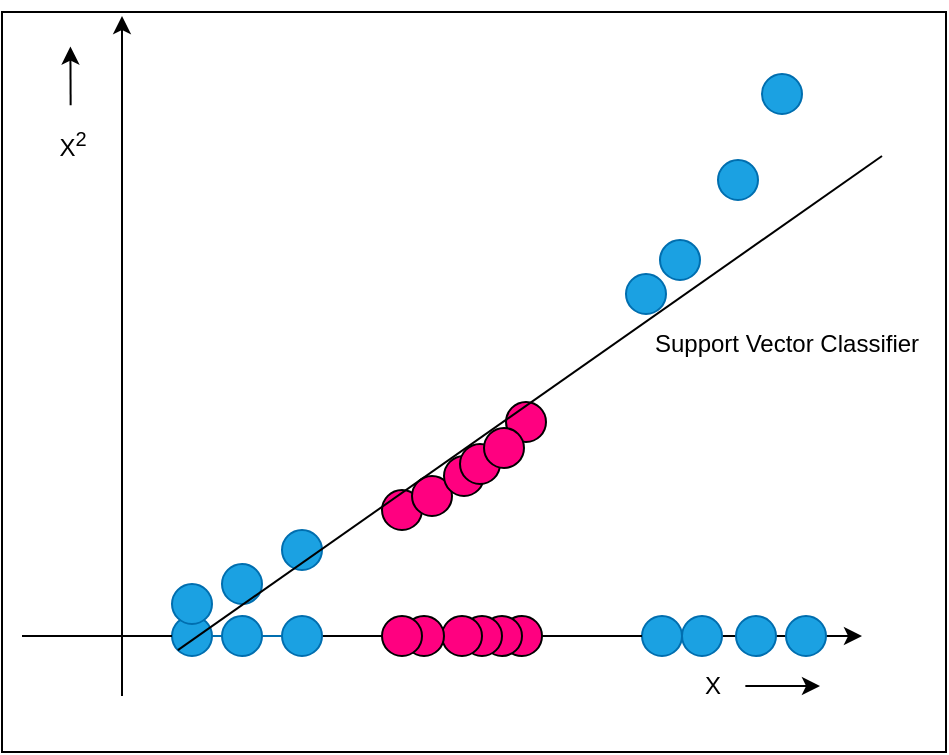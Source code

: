 <mxfile version="20.1.1" type="github">
  <diagram id="zLRTxnAfTKyDotzZSyuj" name="Page-1">
    <mxGraphModel dx="782" dy="460" grid="1" gridSize="10" guides="1" tooltips="1" connect="1" arrows="1" fold="1" page="1" pageScale="1" pageWidth="850" pageHeight="1100" math="0" shadow="0">
      <root>
        <mxCell id="0" />
        <mxCell id="1" parent="0" />
        <mxCell id="cWMiA6M3M2dQTU5-p3F2-63" value="" style="rounded=0;whiteSpace=wrap;html=1;" vertex="1" parent="1">
          <mxGeometry x="320" y="8" width="472" height="370" as="geometry" />
        </mxCell>
        <mxCell id="cWMiA6M3M2dQTU5-p3F2-1" value="" style="endArrow=classic;html=1;rounded=0;" edge="1" parent="1">
          <mxGeometry width="50" height="50" relative="1" as="geometry">
            <mxPoint x="380" y="350" as="sourcePoint" />
            <mxPoint x="380" y="10" as="targetPoint" />
          </mxGeometry>
        </mxCell>
        <mxCell id="cWMiA6M3M2dQTU5-p3F2-2" value="" style="endArrow=classic;html=1;rounded=0;startArrow=none;" edge="1" parent="1" source="cWMiA6M3M2dQTU5-p3F2-33">
          <mxGeometry width="50" height="50" relative="1" as="geometry">
            <mxPoint x="330" y="320" as="sourcePoint" />
            <mxPoint x="750" y="320" as="targetPoint" />
          </mxGeometry>
        </mxCell>
        <mxCell id="cWMiA6M3M2dQTU5-p3F2-11" value="" style="ellipse;whiteSpace=wrap;html=1;fillColor=#FF0080;" vertex="1" parent="1">
          <mxGeometry x="570" y="310" width="20" height="20" as="geometry" />
        </mxCell>
        <mxCell id="cWMiA6M3M2dQTU5-p3F2-14" value="" style="endArrow=none;html=1;rounded=0;startArrow=none;" edge="1" parent="1" source="cWMiA6M3M2dQTU5-p3F2-10" target="cWMiA6M3M2dQTU5-p3F2-11">
          <mxGeometry width="50" height="50" relative="1" as="geometry">
            <mxPoint x="330" y="320" as="sourcePoint" />
            <mxPoint x="750" y="320" as="targetPoint" />
          </mxGeometry>
        </mxCell>
        <mxCell id="cWMiA6M3M2dQTU5-p3F2-10" value="" style="ellipse;whiteSpace=wrap;html=1;fillColor=#FF0080;" vertex="1" parent="1">
          <mxGeometry x="560" y="310" width="20" height="20" as="geometry" />
        </mxCell>
        <mxCell id="cWMiA6M3M2dQTU5-p3F2-15" value="" style="endArrow=none;html=1;rounded=0;startArrow=none;" edge="1" parent="1" source="cWMiA6M3M2dQTU5-p3F2-9" target="cWMiA6M3M2dQTU5-p3F2-10">
          <mxGeometry width="50" height="50" relative="1" as="geometry">
            <mxPoint x="330" y="320" as="sourcePoint" />
            <mxPoint x="570" y="320" as="targetPoint" />
          </mxGeometry>
        </mxCell>
        <mxCell id="cWMiA6M3M2dQTU5-p3F2-9" value="" style="ellipse;whiteSpace=wrap;html=1;fillColor=#FF0080;" vertex="1" parent="1">
          <mxGeometry x="550" y="310" width="20" height="20" as="geometry" />
        </mxCell>
        <mxCell id="cWMiA6M3M2dQTU5-p3F2-18" value="" style="endArrow=none;html=1;rounded=0;startArrow=none;" edge="1" parent="1" source="cWMiA6M3M2dQTU5-p3F2-7" target="cWMiA6M3M2dQTU5-p3F2-9">
          <mxGeometry width="50" height="50" relative="1" as="geometry">
            <mxPoint x="330" y="320" as="sourcePoint" />
            <mxPoint x="560" y="320" as="targetPoint" />
          </mxGeometry>
        </mxCell>
        <mxCell id="cWMiA6M3M2dQTU5-p3F2-7" value="" style="ellipse;whiteSpace=wrap;html=1;fillColor=#FF0080;" vertex="1" parent="1">
          <mxGeometry x="540" y="310" width="20" height="20" as="geometry" />
        </mxCell>
        <mxCell id="cWMiA6M3M2dQTU5-p3F2-19" value="" style="endArrow=none;html=1;rounded=0;startArrow=none;" edge="1" parent="1" source="cWMiA6M3M2dQTU5-p3F2-6" target="cWMiA6M3M2dQTU5-p3F2-7">
          <mxGeometry width="50" height="50" relative="1" as="geometry">
            <mxPoint x="330" y="320" as="sourcePoint" />
            <mxPoint x="550" y="320" as="targetPoint" />
          </mxGeometry>
        </mxCell>
        <mxCell id="cWMiA6M3M2dQTU5-p3F2-6" value="" style="ellipse;whiteSpace=wrap;html=1;fillColor=#FF0080;" vertex="1" parent="1">
          <mxGeometry x="521" y="310" width="20" height="20" as="geometry" />
        </mxCell>
        <mxCell id="cWMiA6M3M2dQTU5-p3F2-20" value="" style="endArrow=none;html=1;rounded=0;startArrow=none;" edge="1" parent="1" source="cWMiA6M3M2dQTU5-p3F2-3" target="cWMiA6M3M2dQTU5-p3F2-6">
          <mxGeometry width="50" height="50" relative="1" as="geometry">
            <mxPoint x="330" y="320" as="sourcePoint" />
            <mxPoint x="540" y="320" as="targetPoint" />
          </mxGeometry>
        </mxCell>
        <mxCell id="cWMiA6M3M2dQTU5-p3F2-3" value="" style="ellipse;whiteSpace=wrap;html=1;fillColor=#FF0080;" vertex="1" parent="1">
          <mxGeometry x="510" y="310" width="20" height="20" as="geometry" />
        </mxCell>
        <mxCell id="cWMiA6M3M2dQTU5-p3F2-22" value="" style="endArrow=none;html=1;rounded=0;startArrow=none;" edge="1" parent="1" source="cWMiA6M3M2dQTU5-p3F2-4" target="cWMiA6M3M2dQTU5-p3F2-3">
          <mxGeometry width="50" height="50" relative="1" as="geometry">
            <mxPoint x="330" y="320" as="sourcePoint" />
            <mxPoint x="521" y="320" as="targetPoint" />
          </mxGeometry>
        </mxCell>
        <mxCell id="cWMiA6M3M2dQTU5-p3F2-8" value="" style="ellipse;whiteSpace=wrap;html=1;fillColor=#1ba1e2;fontColor=#ffffff;strokeColor=#006EAF;" vertex="1" parent="1">
          <mxGeometry x="405" y="310" width="20" height="20" as="geometry" />
        </mxCell>
        <mxCell id="cWMiA6M3M2dQTU5-p3F2-23" value="" style="endArrow=none;html=1;rounded=0;" edge="1" parent="1" target="cWMiA6M3M2dQTU5-p3F2-8">
          <mxGeometry width="50" height="50" relative="1" as="geometry">
            <mxPoint x="330" y="320" as="sourcePoint" />
            <mxPoint x="510" y="320" as="targetPoint" />
          </mxGeometry>
        </mxCell>
        <mxCell id="cWMiA6M3M2dQTU5-p3F2-5" value="" style="ellipse;whiteSpace=wrap;html=1;fillColor=#1ba1e2;fontColor=#ffffff;strokeColor=#006EAF;" vertex="1" parent="1">
          <mxGeometry x="430" y="310" width="20" height="20" as="geometry" />
        </mxCell>
        <mxCell id="cWMiA6M3M2dQTU5-p3F2-25" value="" style="endArrow=none;html=1;rounded=0;startArrow=none;fillColor=#1ba1e2;strokeColor=#006EAF;" edge="1" parent="1" source="cWMiA6M3M2dQTU5-p3F2-8" target="cWMiA6M3M2dQTU5-p3F2-5">
          <mxGeometry width="50" height="50" relative="1" as="geometry">
            <mxPoint x="425" y="320" as="sourcePoint" />
            <mxPoint x="510" y="320" as="targetPoint" />
          </mxGeometry>
        </mxCell>
        <mxCell id="cWMiA6M3M2dQTU5-p3F2-4" value="" style="ellipse;whiteSpace=wrap;html=1;fillColor=#1ba1e2;fontColor=#ffffff;strokeColor=#006EAF;" vertex="1" parent="1">
          <mxGeometry x="460" y="310" width="20" height="20" as="geometry" />
        </mxCell>
        <mxCell id="cWMiA6M3M2dQTU5-p3F2-27" value="" style="endArrow=none;html=1;rounded=0;startArrow=none;fillColor=#1ba1e2;strokeColor=#006EAF;" edge="1" parent="1" source="cWMiA6M3M2dQTU5-p3F2-5" target="cWMiA6M3M2dQTU5-p3F2-4">
          <mxGeometry width="50" height="50" relative="1" as="geometry">
            <mxPoint x="450" y="320" as="sourcePoint" />
            <mxPoint x="510" y="320" as="targetPoint" />
          </mxGeometry>
        </mxCell>
        <mxCell id="cWMiA6M3M2dQTU5-p3F2-31" value="" style="ellipse;whiteSpace=wrap;html=1;fillColor=#1ba1e2;fontColor=#ffffff;strokeColor=#006EAF;" vertex="1" parent="1">
          <mxGeometry x="712" y="310" width="20" height="20" as="geometry" />
        </mxCell>
        <mxCell id="cWMiA6M3M2dQTU5-p3F2-32" value="" style="ellipse;whiteSpace=wrap;html=1;fillColor=#1ba1e2;fontColor=#ffffff;strokeColor=#006EAF;" vertex="1" parent="1">
          <mxGeometry x="687" y="310" width="20" height="20" as="geometry" />
        </mxCell>
        <mxCell id="cWMiA6M3M2dQTU5-p3F2-34" value="" style="ellipse;whiteSpace=wrap;html=1;fillColor=#1ba1e2;fontColor=#ffffff;strokeColor=#006EAF;" vertex="1" parent="1">
          <mxGeometry x="640" y="310" width="20" height="20" as="geometry" />
        </mxCell>
        <mxCell id="cWMiA6M3M2dQTU5-p3F2-35" value="" style="endArrow=none;html=1;rounded=0;startArrow=none;" edge="1" parent="1" source="cWMiA6M3M2dQTU5-p3F2-11" target="cWMiA6M3M2dQTU5-p3F2-34">
          <mxGeometry width="50" height="50" relative="1" as="geometry">
            <mxPoint x="590" y="320" as="sourcePoint" />
            <mxPoint x="750" y="320" as="targetPoint" />
          </mxGeometry>
        </mxCell>
        <mxCell id="cWMiA6M3M2dQTU5-p3F2-33" value="" style="ellipse;whiteSpace=wrap;html=1;fillColor=#1ba1e2;fontColor=#ffffff;strokeColor=#006EAF;" vertex="1" parent="1">
          <mxGeometry x="660" y="310" width="20" height="20" as="geometry" />
        </mxCell>
        <mxCell id="cWMiA6M3M2dQTU5-p3F2-37" value="" style="endArrow=none;html=1;rounded=0;startArrow=none;fillColor=#1ba1e2;strokeColor=#006EAF;" edge="1" parent="1" source="cWMiA6M3M2dQTU5-p3F2-34" target="cWMiA6M3M2dQTU5-p3F2-33">
          <mxGeometry width="50" height="50" relative="1" as="geometry">
            <mxPoint x="660" y="320" as="sourcePoint" />
            <mxPoint x="750" y="320" as="targetPoint" />
          </mxGeometry>
        </mxCell>
        <mxCell id="cWMiA6M3M2dQTU5-p3F2-39" value="" style="ellipse;whiteSpace=wrap;html=1;fillColor=#1ba1e2;fontColor=#ffffff;strokeColor=#006EAF;" vertex="1" parent="1">
          <mxGeometry x="405" y="294" width="20" height="20" as="geometry" />
        </mxCell>
        <mxCell id="cWMiA6M3M2dQTU5-p3F2-40" value="" style="ellipse;whiteSpace=wrap;html=1;fillColor=#1ba1e2;fontColor=#ffffff;strokeColor=#006EAF;" vertex="1" parent="1">
          <mxGeometry x="430" y="284" width="20" height="20" as="geometry" />
        </mxCell>
        <mxCell id="cWMiA6M3M2dQTU5-p3F2-41" value="" style="ellipse;whiteSpace=wrap;html=1;fillColor=#1ba1e2;fontColor=#ffffff;strokeColor=#006EAF;" vertex="1" parent="1">
          <mxGeometry x="460" y="267" width="20" height="20" as="geometry" />
        </mxCell>
        <mxCell id="cWMiA6M3M2dQTU5-p3F2-42" value="" style="ellipse;whiteSpace=wrap;html=1;fillColor=#FF0080;" vertex="1" parent="1">
          <mxGeometry x="510" y="247" width="20" height="20" as="geometry" />
        </mxCell>
        <mxCell id="cWMiA6M3M2dQTU5-p3F2-43" value="" style="ellipse;whiteSpace=wrap;html=1;fillColor=#FF0080;" vertex="1" parent="1">
          <mxGeometry x="525" y="240" width="20" height="20" as="geometry" />
        </mxCell>
        <mxCell id="cWMiA6M3M2dQTU5-p3F2-44" value="" style="ellipse;whiteSpace=wrap;html=1;fillColor=#FF0080;" vertex="1" parent="1">
          <mxGeometry x="541" y="230" width="20" height="20" as="geometry" />
        </mxCell>
        <mxCell id="cWMiA6M3M2dQTU5-p3F2-45" value="" style="ellipse;whiteSpace=wrap;html=1;fillColor=#FF0080;" vertex="1" parent="1">
          <mxGeometry x="549" y="224" width="20" height="20" as="geometry" />
        </mxCell>
        <mxCell id="cWMiA6M3M2dQTU5-p3F2-46" value="" style="ellipse;whiteSpace=wrap;html=1;fillColor=#FF0080;" vertex="1" parent="1">
          <mxGeometry x="572" y="203" width="20" height="20" as="geometry" />
        </mxCell>
        <mxCell id="cWMiA6M3M2dQTU5-p3F2-47" value="" style="ellipse;whiteSpace=wrap;html=1;fillColor=#FF0080;" vertex="1" parent="1">
          <mxGeometry x="561" y="216" width="20" height="20" as="geometry" />
        </mxCell>
        <mxCell id="cWMiA6M3M2dQTU5-p3F2-50" value="" style="ellipse;whiteSpace=wrap;html=1;fillColor=#1ba1e2;fontColor=#ffffff;strokeColor=#006EAF;" vertex="1" parent="1">
          <mxGeometry x="632" y="139" width="20" height="20" as="geometry" />
        </mxCell>
        <mxCell id="cWMiA6M3M2dQTU5-p3F2-51" value="" style="endArrow=none;html=1;rounded=0;exitX=0;exitY=1;exitDx=0;exitDy=0;" edge="1" parent="1" source="cWMiA6M3M2dQTU5-p3F2-8">
          <mxGeometry width="50" height="50" relative="1" as="geometry">
            <mxPoint x="370" y="300" as="sourcePoint" />
            <mxPoint x="760" y="80" as="targetPoint" />
          </mxGeometry>
        </mxCell>
        <mxCell id="cWMiA6M3M2dQTU5-p3F2-52" value="" style="ellipse;whiteSpace=wrap;html=1;fillColor=#1ba1e2;fontColor=#ffffff;strokeColor=#006EAF;" vertex="1" parent="1">
          <mxGeometry x="700" y="39" width="20" height="20" as="geometry" />
        </mxCell>
        <mxCell id="cWMiA6M3M2dQTU5-p3F2-53" value="" style="ellipse;whiteSpace=wrap;html=1;fillColor=#1ba1e2;fontColor=#ffffff;strokeColor=#006EAF;" vertex="1" parent="1">
          <mxGeometry x="678" y="82" width="20" height="20" as="geometry" />
        </mxCell>
        <mxCell id="cWMiA6M3M2dQTU5-p3F2-54" value="" style="ellipse;whiteSpace=wrap;html=1;fillColor=#1ba1e2;fontColor=#ffffff;strokeColor=#006EAF;" vertex="1" parent="1">
          <mxGeometry x="649" y="122" width="20" height="20" as="geometry" />
        </mxCell>
        <mxCell id="cWMiA6M3M2dQTU5-p3F2-58" value="X" style="text;html=1;resizable=0;autosize=1;align=center;verticalAlign=middle;points=[];fillColor=none;strokeColor=none;rounded=0;" vertex="1" parent="1">
          <mxGeometry x="660" y="330" width="30" height="30" as="geometry" />
        </mxCell>
        <mxCell id="cWMiA6M3M2dQTU5-p3F2-59" value="X&lt;sup&gt;2&lt;/sup&gt;" style="text;html=1;resizable=0;autosize=1;align=center;verticalAlign=middle;points=[];fillColor=none;strokeColor=none;rounded=0;" vertex="1" parent="1">
          <mxGeometry x="335" y="59" width="40" height="30" as="geometry" />
        </mxCell>
        <mxCell id="cWMiA6M3M2dQTU5-p3F2-60" value="" style="endArrow=classic;html=1;rounded=0;exitX=0.444;exitY=-0.111;exitDx=0;exitDy=0;exitPerimeter=0;entryX=0.096;entryY=-0.002;entryDx=0;entryDy=0;entryPerimeter=0;" edge="1" parent="1">
          <mxGeometry width="50" height="50" relative="1" as="geometry">
            <mxPoint x="354.32" y="54.67" as="sourcePoint" />
            <mxPoint x="354.2" y="25.26" as="targetPoint" />
          </mxGeometry>
        </mxCell>
        <mxCell id="cWMiA6M3M2dQTU5-p3F2-61" value="" style="endArrow=classic;html=1;rounded=0;exitX=1.089;exitY=0.6;exitDx=0;exitDy=0;exitPerimeter=0;" edge="1" parent="1">
          <mxGeometry width="50" height="50" relative="1" as="geometry">
            <mxPoint x="691.67" y="345" as="sourcePoint" />
            <mxPoint x="729" y="345" as="targetPoint" />
          </mxGeometry>
        </mxCell>
        <mxCell id="cWMiA6M3M2dQTU5-p3F2-62" value="Support Vector Classifier" style="text;html=1;resizable=0;autosize=1;align=center;verticalAlign=middle;points=[];fillColor=none;strokeColor=none;rounded=0;" vertex="1" parent="1">
          <mxGeometry x="632" y="159" width="160" height="30" as="geometry" />
        </mxCell>
      </root>
    </mxGraphModel>
  </diagram>
</mxfile>
